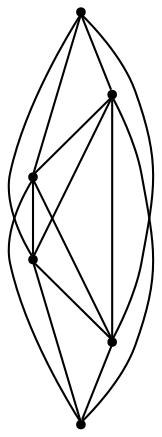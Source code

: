 graph {
  node [shape=point,comment="{\"directed\":false,\"doi\":\"10.4230/LIPIcs.GD.2024.29\",\"figure\":\"5\"}"]

  v0 [pos="1547.6472536866086,663.1384623965376"]
  v1 [pos="1408.3475141807621,421.920586851155"]
  v2 [pos="1129.7481623606764,904.3564651030248"]
  v3 [pos="1129.7481623606764,421.920586851155"]
  v4 [pos="1408.3475141807621,904.3564651030248"]
  v5 [pos="990.4484387537807,663.1384623965376"]

  v0 -- v1 [id="-1",pos="1547.6472536866086,663.1384623965376 1408.3475141807621,421.920586851155 1408.3475141807621,421.920586851155 1408.3475141807621,421.920586851155"]
  v5 -- v2 [id="-2",pos="990.4484387537807,663.1384623965376 1129.7481623606764,904.3564651030248 1129.7481623606764,904.3564651030248 1129.7481623606764,904.3564651030248"]
  v2 -- v3 [id="-3",pos="1129.7481623606764,904.3564651030248 1129.7481623606764,421.920586851155 1129.7481623606764,421.920586851155 1129.7481623606764,421.920586851155"]
  v2 -- v4 [id="-4",pos="1129.7481623606764,904.3564651030248 1408.3475141807621,904.3564651030248 1408.3475141807621,904.3564651030248 1408.3475141807621,904.3564651030248"]
  v3 -- v0 [id="-5",pos="1129.7481623606764,421.920586851155 1547.6472536866086,663.1384623965376 1547.6472536866086,663.1384623965376 1547.6472536866086,663.1384623965376"]
  v3 -- v5 [id="-6",pos="1129.7481623606764,421.920586851155 990.4484387537807,663.1384623965376 990.4484387537807,663.1384623965376 990.4484387537807,663.1384623965376"]
  v4 -- v3 [id="-7",pos="1408.3475141807621,904.3564651030248 1129.7481623606764,421.920586851155 1129.7481623606764,421.920586851155 1129.7481623606764,421.920586851155"]
  v4 -- v5 [id="-8",pos="1408.3475141807621,904.3564651030248 990.4484387537807,663.1384623965376 990.4484387537807,663.1384623965376 990.4484387537807,663.1384623965376"]
  v4 -- v0 [id="-9",pos="1408.3475141807621,904.3564651030248 1547.6472536866086,663.1384623965376 1547.6472536866086,663.1384623965376 1547.6472536866086,663.1384623965376"]
  v1 -- v5 [id="-10",pos="1408.3475141807621,421.920586851155 990.4484387537807,663.1384623965376 990.4484387537807,663.1384623965376 990.4484387537807,663.1384623965376"]
  v1 -- v4 [id="-11",pos="1408.3475141807621,421.920586851155 1408.3475141807621,904.3564651030248 1408.3475141807621,904.3564651030248 1408.3475141807621,904.3564651030248"]
  v1 -- v2 [id="-12",pos="1408.3475141807621,421.920586851155 1129.7481623606764,904.3564651030248 1129.7481623606764,904.3564651030248 1129.7481623606764,904.3564651030248"]
  v1 -- v3 [id="-13",pos="1408.3475141807621,421.920586851155 1129.7481623606764,421.920586851155 1129.7481623606764,421.920586851155 1129.7481623606764,421.920586851155"]
  v0 -- v2 [id="-14",pos="1547.6472536866086,663.1384623965376 1129.7481623606764,904.3564651030248 1129.7481623606764,904.3564651030248 1129.7481623606764,904.3564651030248"]
}